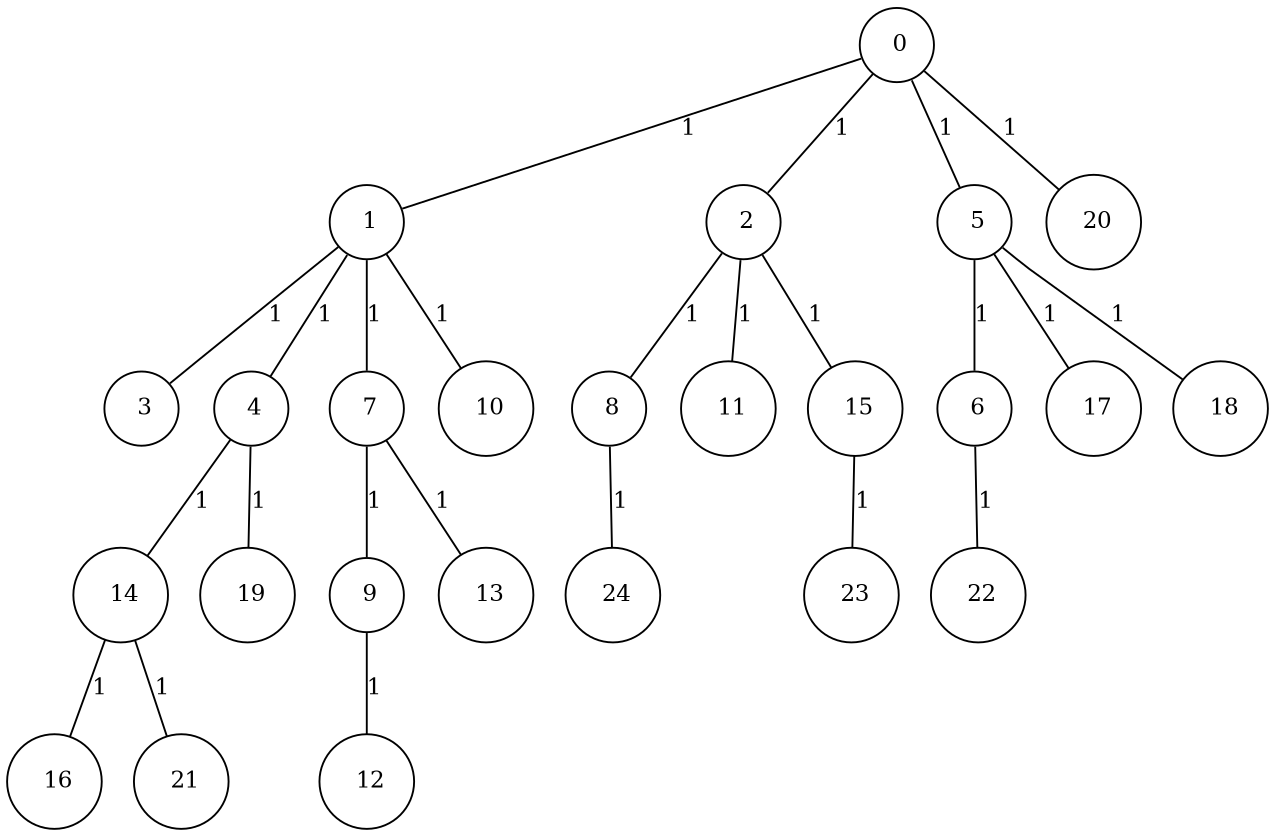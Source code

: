 graph G {
size="8.5,11;"
ratio = "expand;"
fixedsize="true;"
overlap="scale;"
node[shape=circle,width=.12,hight=.12,fontsize=12]
edge[fontsize=12]

0[label=" 0" color=black, pos="0.70939705,2.9611522!"];
1[label=" 1" color=black, pos="2.9174054,2.6643223!"];
2[label=" 2" color=black, pos="0.16459647,0.68869744!"];
3[label=" 3" color=black, pos="2.9045095,0.49152725!"];
4[label=" 4" color=black, pos="2.6428313,0.51060859!"];
5[label=" 5" color=black, pos="1.0544718,0.18647269!"];
6[label=" 6" color=black, pos="1.5975602,1.4761618!"];
7[label=" 7" color=black, pos="0.2011677,0.67110454!"];
8[label=" 8" color=black, pos="0.78488232,0.74251872!"];
9[label=" 9" color=black, pos="1.1442458,2.6974379!"];
10[label=" 10" color=black, pos="1.1990075,1.0507821!"];
11[label=" 11" color=black, pos="2.2405044,0.74179708!"];
12[label=" 12" color=black, pos="0.19755949,2.4358633!"];
13[label=" 13" color=black, pos="0.86421614,0.83764089!"];
14[label=" 14" color=black, pos="0.64858821,0.12856569!"];
15[label=" 15" color=black, pos="2.3025434,1.7603207!"];
16[label=" 16" color=black, pos="2.431927,0.78971338!"];
17[label=" 17" color=black, pos="0.90968046,1.885015!"];
18[label=" 18" color=black, pos="0.87328665,0.21220498!"];
19[label=" 19" color=black, pos="1.4781065,0.99712668!"];
20[label=" 20" color=black, pos="2.2064077,2.9276972!"];
21[label=" 21" color=black, pos="2.0553259,1.5324002!"];
22[label=" 22" color=black, pos="2.0791408,1.55367!"];
23[label=" 23" color=black, pos="1.4606361,0.46910987!"];
24[label=" 24" color=black, pos="2.8168301,0.46873593!"];
0--1[label="1"]
0--2[label="1"]
0--5[label="1"]
0--20[label="1"]
1--3[label="1"]
1--4[label="1"]
1--7[label="1"]
1--10[label="1"]
2--8[label="1"]
2--11[label="1"]
2--15[label="1"]
4--14[label="1"]
4--19[label="1"]
5--6[label="1"]
5--17[label="1"]
5--18[label="1"]
6--22[label="1"]
7--9[label="1"]
7--13[label="1"]
8--24[label="1"]
9--12[label="1"]
14--16[label="1"]
14--21[label="1"]
15--23[label="1"]

}
